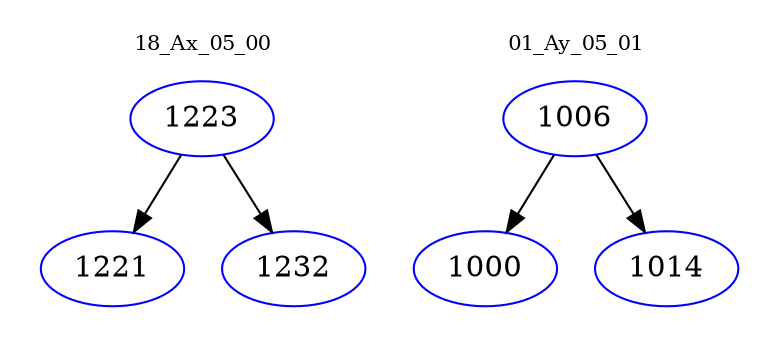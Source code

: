 digraph{
subgraph cluster_0 {
color = white
label = "18_Ax_05_00";
fontsize=10;
T0_1223 [label="1223", color="blue"]
T0_1223 -> T0_1221 [color="black"]
T0_1221 [label="1221", color="blue"]
T0_1223 -> T0_1232 [color="black"]
T0_1232 [label="1232", color="blue"]
}
subgraph cluster_1 {
color = white
label = "01_Ay_05_01";
fontsize=10;
T1_1006 [label="1006", color="blue"]
T1_1006 -> T1_1000 [color="black"]
T1_1000 [label="1000", color="blue"]
T1_1006 -> T1_1014 [color="black"]
T1_1014 [label="1014", color="blue"]
}
}

